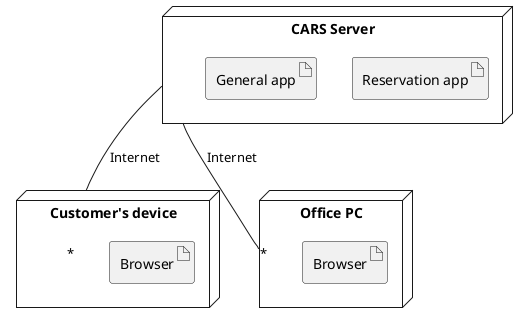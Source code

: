 @startuml

node "Customer's device" as CustomerDevice {
	artifact Browser as Browser1
}

node "Office PC" as OfficePC {
	artifact Browser as Browser2
}

node "CARS Server" as CARSServer{
	artifact "Reservation app"
	artifact "General app"
}

CARSServer -- "*" CustomerDevice : Internet
CARSServer -- "*" OfficePC : Internet

@enduml
